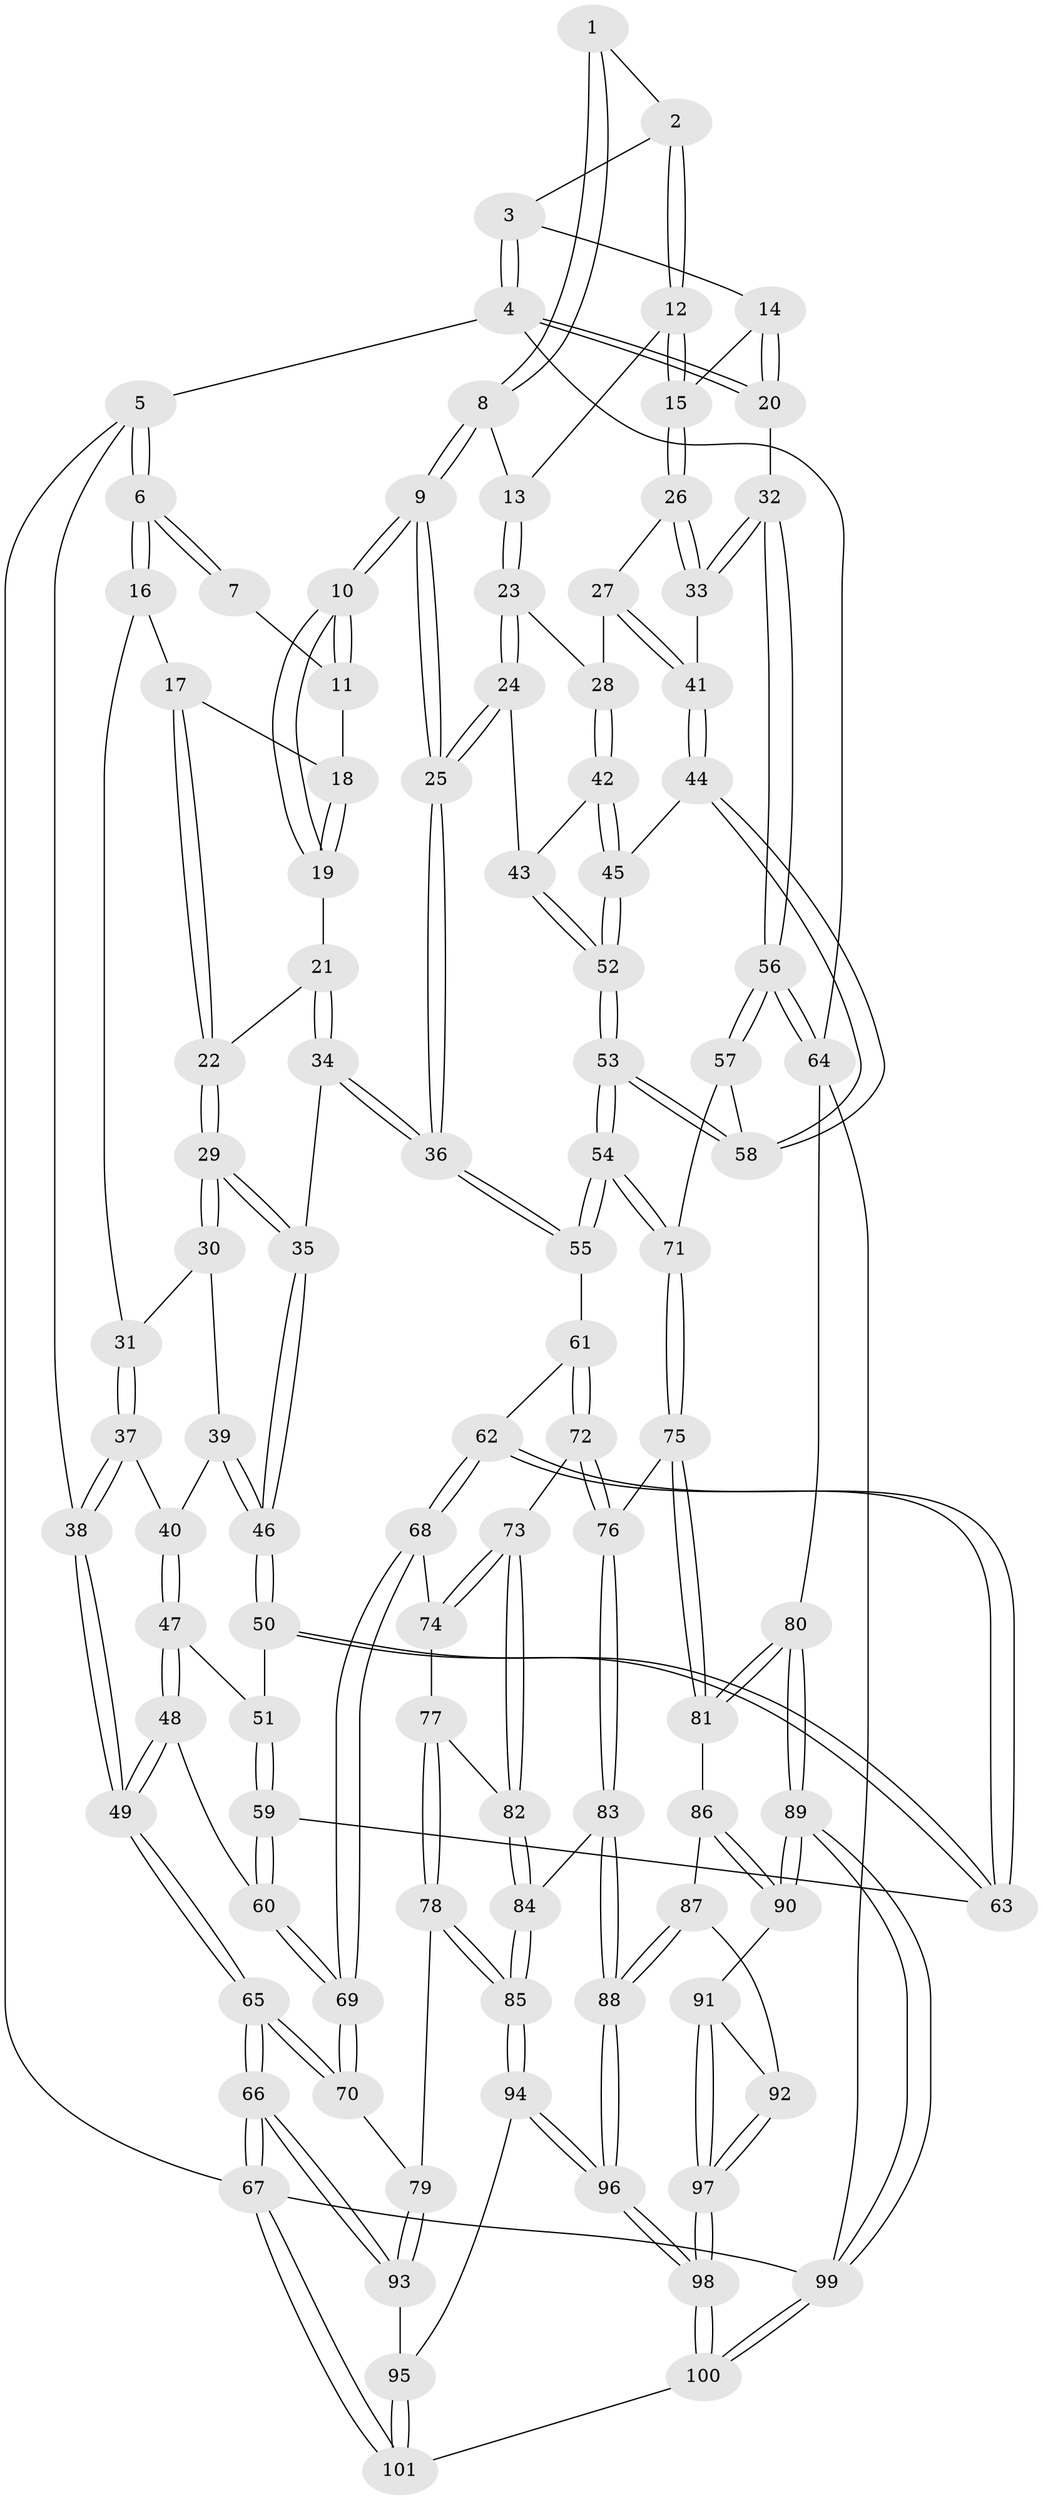 // coarse degree distribution, {3: 0.08928571428571429, 4: 0.4642857142857143, 6: 0.125, 7: 0.017857142857142856, 5: 0.2857142857142857, 2: 0.017857142857142856}
// Generated by graph-tools (version 1.1) at 2025/24/03/03/25 07:24:33]
// undirected, 101 vertices, 249 edges
graph export_dot {
graph [start="1"]
  node [color=gray90,style=filled];
  1 [pos="+0.6715556849100277+0"];
  2 [pos="+0.7105458106193537+0"];
  3 [pos="+1+0"];
  4 [pos="+1+0"];
  5 [pos="+0+0"];
  6 [pos="+0+0"];
  7 [pos="+0.40341287358680716+0"];
  8 [pos="+0.6411800937741127+0"];
  9 [pos="+0.4504199654060981+0.15202892241704108"];
  10 [pos="+0.4307216350817361+0.13782571055368667"];
  11 [pos="+0.39621813274652196+0.01559624716275569"];
  12 [pos="+0.7984358261935481+0.13278009697274795"];
  13 [pos="+0.6925534294571688+0.12344540223227825"];
  14 [pos="+0.8250391515458864+0.12732715888087412"];
  15 [pos="+0.8135148256310777+0.13707829622854636"];
  16 [pos="+0.07383852333367055+0.017567507285237562"];
  17 [pos="+0.10154556474601875+0.034175677371202404"];
  18 [pos="+0.21223468557721153+0.06267396083041654"];
  19 [pos="+0.34371395629674245+0.15539312017241033"];
  20 [pos="+1+0.09624704306041303"];
  21 [pos="+0.32870272403967304+0.16808617136908355"];
  22 [pos="+0.21680098802689005+0.18617836946427166"];
  23 [pos="+0.6649810570461363+0.16608475713804052"];
  24 [pos="+0.5212519661685262+0.23150226424793865"];
  25 [pos="+0.49169434979416854+0.22660802364404767"];
  26 [pos="+0.831222254999256+0.2047014328932905"];
  27 [pos="+0.7877084009668597+0.2548355787083603"];
  28 [pos="+0.7270123041069123+0.2754108089734171"];
  29 [pos="+0.2123468925828257+0.28455552699090136"];
  30 [pos="+0.1356310566107026+0.24858251001226395"];
  31 [pos="+0.08414000191981498+0.16182960576160363"];
  32 [pos="+1+0.25808073099208556"];
  33 [pos="+0.9258846115173728+0.2596851633466105"];
  34 [pos="+0.25099166301186+0.3437262386727384"];
  35 [pos="+0.24888638897285356+0.3441045340138475"];
  36 [pos="+0.4085725372961312+0.36624456398918914"];
  37 [pos="+0.037532236524875674+0.25945860001689103"];
  38 [pos="+0+0.2711496032235508"];
  39 [pos="+0.07980837258240163+0.30425473884064325"];
  40 [pos="+0.06509092355651232+0.30828897363204344"];
  41 [pos="+0.8384066896570227+0.3558022238113976"];
  42 [pos="+0.7164123444899643+0.3001524359139254"];
  43 [pos="+0.5717249784885137+0.28335836274036164"];
  44 [pos="+0.8266957746673199+0.3951714768476192"];
  45 [pos="+0.7202183608431504+0.3428310671311796"];
  46 [pos="+0.22983919816296533+0.365383373216807"];
  47 [pos="+0.03984663922920816+0.36866578320900634"];
  48 [pos="+0+0.44943022407989147"];
  49 [pos="+0+0.4528861552794158"];
  50 [pos="+0.21861134436440982+0.3840056009995845"];
  51 [pos="+0.08368307207451582+0.38322985875417076"];
  52 [pos="+0.6336571153466374+0.4278028632970456"];
  53 [pos="+0.6148968166884337+0.5164890983829542"];
  54 [pos="+0.6060602759621587+0.5328106262496839"];
  55 [pos="+0.4395101803875322+0.448106444356844"];
  56 [pos="+1+0.5838679207971191"];
  57 [pos="+0.924954692189877+0.5003784859320151"];
  58 [pos="+0.8342206433457485+0.41639811157906886"];
  59 [pos="+0.11483518420536439+0.5314601150325428"];
  60 [pos="+0.11384243947233982+0.5323416156919849"];
  61 [pos="+0.33250412853446387+0.5668806341559178"];
  62 [pos="+0.30677570548522154+0.5604970252641885"];
  63 [pos="+0.2028002922849745+0.47361519735640606"];
  64 [pos="+1+0.6831413015626066"];
  65 [pos="+0+0.6600529556155093"];
  66 [pos="+0+0.9062838908324936"];
  67 [pos="+0+1"];
  68 [pos="+0.2004372547448176+0.6403691002176504"];
  69 [pos="+0.11766993623404137+0.6194705010242689"];
  70 [pos="+0.07636683853136468+0.6778016219685401"];
  71 [pos="+0.6169762519932291+0.5750741272091151"];
  72 [pos="+0.36153913231249246+0.6424165635037292"];
  73 [pos="+0.3336306563381025+0.7017673645552136"];
  74 [pos="+0.2152386061505962+0.6650971609600957"];
  75 [pos="+0.6175124329067843+0.6126285913888274"];
  76 [pos="+0.5363456306660594+0.6666610023879467"];
  77 [pos="+0.20917195387597787+0.7273303427286576"];
  78 [pos="+0.1996161234047325+0.7458846849157317"];
  79 [pos="+0.11474313418895714+0.7777061652794056"];
  80 [pos="+1+0.7177314115478498"];
  81 [pos="+0.6962046072865976+0.691784647297338"];
  82 [pos="+0.33357325091010004+0.7022947680776179"];
  83 [pos="+0.48206332950197384+0.7992170740734408"];
  84 [pos="+0.3382015082009347+0.7730824030683117"];
  85 [pos="+0.31024032531841866+0.8094311820405983"];
  86 [pos="+0.6868483216409632+0.744701916456634"];
  87 [pos="+0.6846802186565443+0.7502726794529251"];
  88 [pos="+0.5173969751463771+0.9067784940761121"];
  89 [pos="+0.821754928758021+0.9208669024310345"];
  90 [pos="+0.8156701349376821+0.9186222675206006"];
  91 [pos="+0.7803908837016884+0.9138331705530196"];
  92 [pos="+0.6885458638677876+0.869307033662468"];
  93 [pos="+0.10439775745363893+0.8401129954368062"];
  94 [pos="+0.28701052046261744+0.8893323727164604"];
  95 [pos="+0.1916355213857034+0.9486188991968088"];
  96 [pos="+0.5159073103268543+0.9797322209288989"];
  97 [pos="+0.5444018943967104+1"];
  98 [pos="+0.5335493978801255+1"];
  99 [pos="+0.8290159993624537+1"];
  100 [pos="+0.5475973516379099+1"];
  101 [pos="+0.12903588527018625+1"];
  1 -- 2;
  1 -- 8;
  1 -- 8;
  2 -- 3;
  2 -- 12;
  2 -- 12;
  3 -- 4;
  3 -- 4;
  3 -- 14;
  4 -- 5;
  4 -- 20;
  4 -- 20;
  4 -- 64;
  5 -- 6;
  5 -- 6;
  5 -- 38;
  5 -- 67;
  6 -- 7;
  6 -- 7;
  6 -- 16;
  6 -- 16;
  7 -- 11;
  8 -- 9;
  8 -- 9;
  8 -- 13;
  9 -- 10;
  9 -- 10;
  9 -- 25;
  9 -- 25;
  10 -- 11;
  10 -- 11;
  10 -- 19;
  10 -- 19;
  11 -- 18;
  12 -- 13;
  12 -- 15;
  12 -- 15;
  13 -- 23;
  13 -- 23;
  14 -- 15;
  14 -- 20;
  14 -- 20;
  15 -- 26;
  15 -- 26;
  16 -- 17;
  16 -- 31;
  17 -- 18;
  17 -- 22;
  17 -- 22;
  18 -- 19;
  18 -- 19;
  19 -- 21;
  20 -- 32;
  21 -- 22;
  21 -- 34;
  21 -- 34;
  22 -- 29;
  22 -- 29;
  23 -- 24;
  23 -- 24;
  23 -- 28;
  24 -- 25;
  24 -- 25;
  24 -- 43;
  25 -- 36;
  25 -- 36;
  26 -- 27;
  26 -- 33;
  26 -- 33;
  27 -- 28;
  27 -- 41;
  27 -- 41;
  28 -- 42;
  28 -- 42;
  29 -- 30;
  29 -- 30;
  29 -- 35;
  29 -- 35;
  30 -- 31;
  30 -- 39;
  31 -- 37;
  31 -- 37;
  32 -- 33;
  32 -- 33;
  32 -- 56;
  32 -- 56;
  33 -- 41;
  34 -- 35;
  34 -- 36;
  34 -- 36;
  35 -- 46;
  35 -- 46;
  36 -- 55;
  36 -- 55;
  37 -- 38;
  37 -- 38;
  37 -- 40;
  38 -- 49;
  38 -- 49;
  39 -- 40;
  39 -- 46;
  39 -- 46;
  40 -- 47;
  40 -- 47;
  41 -- 44;
  41 -- 44;
  42 -- 43;
  42 -- 45;
  42 -- 45;
  43 -- 52;
  43 -- 52;
  44 -- 45;
  44 -- 58;
  44 -- 58;
  45 -- 52;
  45 -- 52;
  46 -- 50;
  46 -- 50;
  47 -- 48;
  47 -- 48;
  47 -- 51;
  48 -- 49;
  48 -- 49;
  48 -- 60;
  49 -- 65;
  49 -- 65;
  50 -- 51;
  50 -- 63;
  50 -- 63;
  51 -- 59;
  51 -- 59;
  52 -- 53;
  52 -- 53;
  53 -- 54;
  53 -- 54;
  53 -- 58;
  53 -- 58;
  54 -- 55;
  54 -- 55;
  54 -- 71;
  54 -- 71;
  55 -- 61;
  56 -- 57;
  56 -- 57;
  56 -- 64;
  56 -- 64;
  57 -- 58;
  57 -- 71;
  59 -- 60;
  59 -- 60;
  59 -- 63;
  60 -- 69;
  60 -- 69;
  61 -- 62;
  61 -- 72;
  61 -- 72;
  62 -- 63;
  62 -- 63;
  62 -- 68;
  62 -- 68;
  64 -- 80;
  64 -- 99;
  65 -- 66;
  65 -- 66;
  65 -- 70;
  65 -- 70;
  66 -- 67;
  66 -- 67;
  66 -- 93;
  66 -- 93;
  67 -- 101;
  67 -- 101;
  67 -- 99;
  68 -- 69;
  68 -- 69;
  68 -- 74;
  69 -- 70;
  69 -- 70;
  70 -- 79;
  71 -- 75;
  71 -- 75;
  72 -- 73;
  72 -- 76;
  72 -- 76;
  73 -- 74;
  73 -- 74;
  73 -- 82;
  73 -- 82;
  74 -- 77;
  75 -- 76;
  75 -- 81;
  75 -- 81;
  76 -- 83;
  76 -- 83;
  77 -- 78;
  77 -- 78;
  77 -- 82;
  78 -- 79;
  78 -- 85;
  78 -- 85;
  79 -- 93;
  79 -- 93;
  80 -- 81;
  80 -- 81;
  80 -- 89;
  80 -- 89;
  81 -- 86;
  82 -- 84;
  82 -- 84;
  83 -- 84;
  83 -- 88;
  83 -- 88;
  84 -- 85;
  84 -- 85;
  85 -- 94;
  85 -- 94;
  86 -- 87;
  86 -- 90;
  86 -- 90;
  87 -- 88;
  87 -- 88;
  87 -- 92;
  88 -- 96;
  88 -- 96;
  89 -- 90;
  89 -- 90;
  89 -- 99;
  89 -- 99;
  90 -- 91;
  91 -- 92;
  91 -- 97;
  91 -- 97;
  92 -- 97;
  92 -- 97;
  93 -- 95;
  94 -- 95;
  94 -- 96;
  94 -- 96;
  95 -- 101;
  95 -- 101;
  96 -- 98;
  96 -- 98;
  97 -- 98;
  97 -- 98;
  98 -- 100;
  98 -- 100;
  99 -- 100;
  99 -- 100;
  100 -- 101;
}
